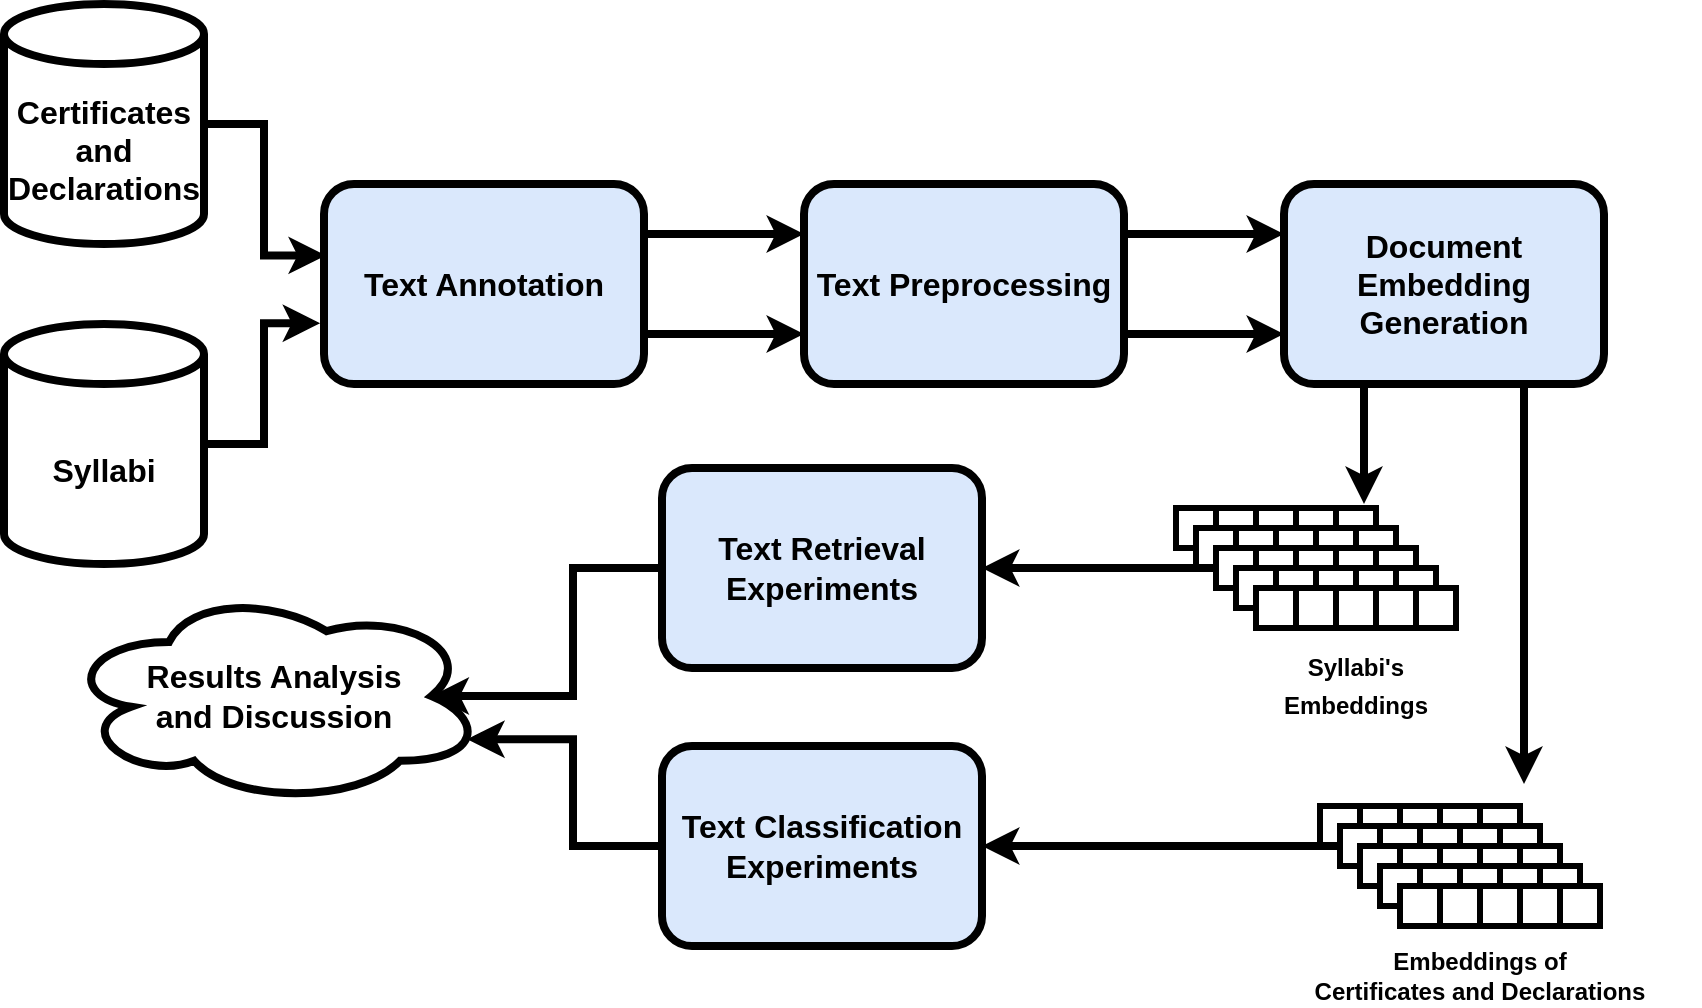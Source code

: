 <mxfile version="22.1.7" type="github">
  <diagram id="C5RBs43oDa-KdzZeNtuy" name="Page-1">
    <mxGraphModel dx="1364" dy="795" grid="1" gridSize="10" guides="1" tooltips="1" connect="1" arrows="1" fold="1" page="1" pageScale="1" pageWidth="827" pageHeight="1169" math="0" shadow="0">
      <root>
        <mxCell id="WIyWlLk6GJQsqaUBKTNV-0" />
        <mxCell id="WIyWlLk6GJQsqaUBKTNV-1" parent="WIyWlLk6GJQsqaUBKTNV-0" />
        <mxCell id="A8sizdN1FHd-sE4lPlB5-17" style="edgeStyle=orthogonalEdgeStyle;rounded=0;orthogonalLoop=1;jettySize=auto;html=1;exitX=1;exitY=0.25;exitDx=0;exitDy=0;entryX=0;entryY=0.25;entryDx=0;entryDy=0;strokeWidth=4;" edge="1" parent="WIyWlLk6GJQsqaUBKTNV-1" source="WIyWlLk6GJQsqaUBKTNV-3" target="A8sizdN1FHd-sE4lPlB5-16">
          <mxGeometry relative="1" as="geometry" />
        </mxCell>
        <mxCell id="A8sizdN1FHd-sE4lPlB5-18" style="edgeStyle=orthogonalEdgeStyle;rounded=0;orthogonalLoop=1;jettySize=auto;html=1;exitX=1;exitY=0.75;exitDx=0;exitDy=0;entryX=0;entryY=0.75;entryDx=0;entryDy=0;strokeWidth=4;" edge="1" parent="WIyWlLk6GJQsqaUBKTNV-1" source="WIyWlLk6GJQsqaUBKTNV-3" target="A8sizdN1FHd-sE4lPlB5-16">
          <mxGeometry relative="1" as="geometry" />
        </mxCell>
        <mxCell id="WIyWlLk6GJQsqaUBKTNV-3" value="Text Annotation" style="rounded=1;whiteSpace=wrap;html=1;fontSize=16;glass=0;strokeWidth=4;shadow=0;fillColor=#dae8fc;strokeColor=#000000;fontStyle=1" parent="WIyWlLk6GJQsqaUBKTNV-1" vertex="1">
          <mxGeometry x="200" y="120" width="160" height="100" as="geometry" />
        </mxCell>
        <mxCell id="A8sizdN1FHd-sE4lPlB5-9" style="edgeStyle=orthogonalEdgeStyle;rounded=0;orthogonalLoop=1;jettySize=auto;html=1;entryX=0.006;entryY=0.357;entryDx=0;entryDy=0;entryPerimeter=0;strokeWidth=4;" edge="1" parent="WIyWlLk6GJQsqaUBKTNV-1" source="A8sizdN1FHd-sE4lPlB5-0" target="WIyWlLk6GJQsqaUBKTNV-3">
          <mxGeometry relative="1" as="geometry">
            <mxPoint x="190" y="150" as="targetPoint" />
          </mxGeometry>
        </mxCell>
        <mxCell id="A8sizdN1FHd-sE4lPlB5-0" value="&lt;div style=&quot;font-size: 16px;&quot;&gt;Certificates&lt;/div&gt;&lt;div style=&quot;font-size: 16px;&quot;&gt;and Declarations&lt;br style=&quot;font-size: 16px;&quot;&gt;&lt;/div&gt;" style="shape=cylinder3;whiteSpace=wrap;html=1;boundedLbl=1;backgroundOutline=1;size=15;fontSize=16;fontStyle=1;strokeWidth=4;" vertex="1" parent="WIyWlLk6GJQsqaUBKTNV-1">
          <mxGeometry x="40" y="30" width="100" height="120" as="geometry" />
        </mxCell>
        <mxCell id="A8sizdN1FHd-sE4lPlB5-2" value="Syllabi" style="shape=cylinder3;whiteSpace=wrap;html=1;boundedLbl=1;backgroundOutline=1;size=15;fontSize=16;fontStyle=1;strokeWidth=4;" vertex="1" parent="WIyWlLk6GJQsqaUBKTNV-1">
          <mxGeometry x="40" y="190" width="100" height="120" as="geometry" />
        </mxCell>
        <mxCell id="A8sizdN1FHd-sE4lPlB5-138" style="edgeStyle=orthogonalEdgeStyle;rounded=0;orthogonalLoop=1;jettySize=auto;html=1;exitX=0.75;exitY=1;exitDx=0;exitDy=0;strokeWidth=4;" edge="1" parent="WIyWlLk6GJQsqaUBKTNV-1" source="A8sizdN1FHd-sE4lPlB5-6">
          <mxGeometry relative="1" as="geometry">
            <mxPoint x="800" y="420" as="targetPoint" />
          </mxGeometry>
        </mxCell>
        <mxCell id="A8sizdN1FHd-sE4lPlB5-139" style="edgeStyle=orthogonalEdgeStyle;rounded=0;orthogonalLoop=1;jettySize=auto;html=1;exitX=0.25;exitY=1;exitDx=0;exitDy=0;strokeWidth=4;" edge="1" parent="WIyWlLk6GJQsqaUBKTNV-1" source="A8sizdN1FHd-sE4lPlB5-6">
          <mxGeometry relative="1" as="geometry">
            <mxPoint x="720" y="280" as="targetPoint" />
          </mxGeometry>
        </mxCell>
        <mxCell id="A8sizdN1FHd-sE4lPlB5-6" value="&lt;div&gt;Document Embedding&lt;/div&gt;&lt;div&gt;Generation&lt;br&gt;&lt;/div&gt;" style="rounded=1;whiteSpace=wrap;html=1;fontSize=16;glass=0;strokeWidth=4;shadow=0;fillColor=#dae8fc;strokeColor=#000000;fontStyle=1" vertex="1" parent="WIyWlLk6GJQsqaUBKTNV-1">
          <mxGeometry x="680" y="120" width="160" height="100" as="geometry" />
        </mxCell>
        <mxCell id="A8sizdN1FHd-sE4lPlB5-10" style="edgeStyle=orthogonalEdgeStyle;rounded=0;orthogonalLoop=1;jettySize=auto;html=1;entryX=-0.012;entryY=0.696;entryDx=0;entryDy=0;entryPerimeter=0;strokeWidth=4;" edge="1" parent="WIyWlLk6GJQsqaUBKTNV-1" source="A8sizdN1FHd-sE4lPlB5-2" target="WIyWlLk6GJQsqaUBKTNV-3">
          <mxGeometry relative="1" as="geometry" />
        </mxCell>
        <mxCell id="A8sizdN1FHd-sE4lPlB5-20" style="edgeStyle=orthogonalEdgeStyle;rounded=0;orthogonalLoop=1;jettySize=auto;html=1;exitX=1;exitY=0.25;exitDx=0;exitDy=0;entryX=0;entryY=0.25;entryDx=0;entryDy=0;strokeWidth=4;" edge="1" parent="WIyWlLk6GJQsqaUBKTNV-1" source="A8sizdN1FHd-sE4lPlB5-16" target="A8sizdN1FHd-sE4lPlB5-6">
          <mxGeometry relative="1" as="geometry" />
        </mxCell>
        <mxCell id="A8sizdN1FHd-sE4lPlB5-21" style="edgeStyle=orthogonalEdgeStyle;rounded=0;orthogonalLoop=1;jettySize=auto;html=1;exitX=1;exitY=0.75;exitDx=0;exitDy=0;entryX=0;entryY=0.75;entryDx=0;entryDy=0;strokeWidth=4;" edge="1" parent="WIyWlLk6GJQsqaUBKTNV-1" source="A8sizdN1FHd-sE4lPlB5-16" target="A8sizdN1FHd-sE4lPlB5-6">
          <mxGeometry relative="1" as="geometry" />
        </mxCell>
        <mxCell id="A8sizdN1FHd-sE4lPlB5-16" value="Text Preprocessing" style="rounded=1;whiteSpace=wrap;html=1;fontSize=16;glass=0;strokeWidth=4;shadow=0;fillColor=#dae8fc;strokeColor=#000000;fontStyle=1" vertex="1" parent="WIyWlLk6GJQsqaUBKTNV-1">
          <mxGeometry x="440" y="120" width="160" height="100" as="geometry" />
        </mxCell>
        <mxCell id="A8sizdN1FHd-sE4lPlB5-22" value="" style="rounded=0;whiteSpace=wrap;html=1;strokeWidth=3;" vertex="1" parent="WIyWlLk6GJQsqaUBKTNV-1">
          <mxGeometry x="698" y="431" width="20" height="20" as="geometry" />
        </mxCell>
        <mxCell id="A8sizdN1FHd-sE4lPlB5-47" value="" style="rounded=0;whiteSpace=wrap;html=1;strokeWidth=3;" vertex="1" parent="WIyWlLk6GJQsqaUBKTNV-1">
          <mxGeometry x="718" y="431" width="20" height="20" as="geometry" />
        </mxCell>
        <mxCell id="A8sizdN1FHd-sE4lPlB5-48" value="" style="rounded=0;whiteSpace=wrap;html=1;strokeWidth=3;" vertex="1" parent="WIyWlLk6GJQsqaUBKTNV-1">
          <mxGeometry x="738" y="431" width="20" height="20" as="geometry" />
        </mxCell>
        <mxCell id="A8sizdN1FHd-sE4lPlB5-50" value="" style="rounded=0;whiteSpace=wrap;html=1;strokeWidth=3;" vertex="1" parent="WIyWlLk6GJQsqaUBKTNV-1">
          <mxGeometry x="758" y="431" width="20" height="20" as="geometry" />
        </mxCell>
        <mxCell id="A8sizdN1FHd-sE4lPlB5-51" value="" style="rounded=0;whiteSpace=wrap;html=1;strokeWidth=3;" vertex="1" parent="WIyWlLk6GJQsqaUBKTNV-1">
          <mxGeometry x="778" y="431" width="20" height="20" as="geometry" />
        </mxCell>
        <mxCell id="A8sizdN1FHd-sE4lPlB5-135" style="edgeStyle=orthogonalEdgeStyle;rounded=0;orthogonalLoop=1;jettySize=auto;html=1;entryX=1;entryY=0.5;entryDx=0;entryDy=0;strokeWidth=4;" edge="1" parent="WIyWlLk6GJQsqaUBKTNV-1" source="A8sizdN1FHd-sE4lPlB5-83" target="A8sizdN1FHd-sE4lPlB5-129">
          <mxGeometry relative="1" as="geometry">
            <mxPoint x="620" y="451" as="targetPoint" />
          </mxGeometry>
        </mxCell>
        <mxCell id="A8sizdN1FHd-sE4lPlB5-83" value="" style="rounded=0;whiteSpace=wrap;html=1;strokeWidth=3;" vertex="1" parent="WIyWlLk6GJQsqaUBKTNV-1">
          <mxGeometry x="708" y="441" width="20" height="20" as="geometry" />
        </mxCell>
        <mxCell id="A8sizdN1FHd-sE4lPlB5-84" value="" style="rounded=0;whiteSpace=wrap;html=1;strokeWidth=3;" vertex="1" parent="WIyWlLk6GJQsqaUBKTNV-1">
          <mxGeometry x="728" y="441" width="20" height="20" as="geometry" />
        </mxCell>
        <mxCell id="A8sizdN1FHd-sE4lPlB5-85" value="" style="rounded=0;whiteSpace=wrap;html=1;strokeWidth=3;" vertex="1" parent="WIyWlLk6GJQsqaUBKTNV-1">
          <mxGeometry x="748" y="441" width="20" height="20" as="geometry" />
        </mxCell>
        <mxCell id="A8sizdN1FHd-sE4lPlB5-86" value="" style="rounded=0;whiteSpace=wrap;html=1;strokeWidth=3;" vertex="1" parent="WIyWlLk6GJQsqaUBKTNV-1">
          <mxGeometry x="768" y="441" width="20" height="20" as="geometry" />
        </mxCell>
        <mxCell id="A8sizdN1FHd-sE4lPlB5-87" value="" style="rounded=0;whiteSpace=wrap;html=1;strokeWidth=3;" vertex="1" parent="WIyWlLk6GJQsqaUBKTNV-1">
          <mxGeometry x="788" y="441" width="20" height="20" as="geometry" />
        </mxCell>
        <mxCell id="A8sizdN1FHd-sE4lPlB5-88" value="" style="rounded=0;whiteSpace=wrap;html=1;strokeWidth=3;" vertex="1" parent="WIyWlLk6GJQsqaUBKTNV-1">
          <mxGeometry x="718" y="451" width="20" height="20" as="geometry" />
        </mxCell>
        <mxCell id="A8sizdN1FHd-sE4lPlB5-89" value="" style="rounded=0;whiteSpace=wrap;html=1;strokeWidth=3;" vertex="1" parent="WIyWlLk6GJQsqaUBKTNV-1">
          <mxGeometry x="738" y="451" width="20" height="20" as="geometry" />
        </mxCell>
        <mxCell id="A8sizdN1FHd-sE4lPlB5-90" value="" style="rounded=0;whiteSpace=wrap;html=1;strokeWidth=3;" vertex="1" parent="WIyWlLk6GJQsqaUBKTNV-1">
          <mxGeometry x="758" y="451" width="20" height="20" as="geometry" />
        </mxCell>
        <mxCell id="A8sizdN1FHd-sE4lPlB5-91" value="" style="rounded=0;whiteSpace=wrap;html=1;strokeWidth=3;" vertex="1" parent="WIyWlLk6GJQsqaUBKTNV-1">
          <mxGeometry x="778" y="451" width="20" height="20" as="geometry" />
        </mxCell>
        <mxCell id="A8sizdN1FHd-sE4lPlB5-92" value="" style="rounded=0;whiteSpace=wrap;html=1;strokeWidth=3;" vertex="1" parent="WIyWlLk6GJQsqaUBKTNV-1">
          <mxGeometry x="798" y="451" width="20" height="20" as="geometry" />
        </mxCell>
        <mxCell id="A8sizdN1FHd-sE4lPlB5-93" value="" style="rounded=0;whiteSpace=wrap;html=1;strokeWidth=3;" vertex="1" parent="WIyWlLk6GJQsqaUBKTNV-1">
          <mxGeometry x="728" y="461" width="20" height="20" as="geometry" />
        </mxCell>
        <mxCell id="A8sizdN1FHd-sE4lPlB5-94" value="" style="rounded=0;whiteSpace=wrap;html=1;strokeWidth=3;" vertex="1" parent="WIyWlLk6GJQsqaUBKTNV-1">
          <mxGeometry x="748" y="461" width="20" height="20" as="geometry" />
        </mxCell>
        <mxCell id="A8sizdN1FHd-sE4lPlB5-95" value="" style="rounded=0;whiteSpace=wrap;html=1;strokeWidth=3;" vertex="1" parent="WIyWlLk6GJQsqaUBKTNV-1">
          <mxGeometry x="768" y="461" width="20" height="20" as="geometry" />
        </mxCell>
        <mxCell id="A8sizdN1FHd-sE4lPlB5-96" value="" style="rounded=0;whiteSpace=wrap;html=1;strokeWidth=3;" vertex="1" parent="WIyWlLk6GJQsqaUBKTNV-1">
          <mxGeometry x="788" y="461" width="20" height="20" as="geometry" />
        </mxCell>
        <mxCell id="A8sizdN1FHd-sE4lPlB5-97" value="" style="rounded=0;whiteSpace=wrap;html=1;strokeWidth=3;" vertex="1" parent="WIyWlLk6GJQsqaUBKTNV-1">
          <mxGeometry x="808" y="461" width="20" height="20" as="geometry" />
        </mxCell>
        <mxCell id="A8sizdN1FHd-sE4lPlB5-98" value="" style="rounded=0;whiteSpace=wrap;html=1;strokeWidth=3;" vertex="1" parent="WIyWlLk6GJQsqaUBKTNV-1">
          <mxGeometry x="738" y="471" width="20" height="20" as="geometry" />
        </mxCell>
        <mxCell id="A8sizdN1FHd-sE4lPlB5-99" value="" style="rounded=0;whiteSpace=wrap;html=1;strokeWidth=3;" vertex="1" parent="WIyWlLk6GJQsqaUBKTNV-1">
          <mxGeometry x="758" y="471" width="20" height="20" as="geometry" />
        </mxCell>
        <mxCell id="A8sizdN1FHd-sE4lPlB5-100" value="" style="rounded=0;whiteSpace=wrap;html=1;strokeWidth=3;" vertex="1" parent="WIyWlLk6GJQsqaUBKTNV-1">
          <mxGeometry x="778" y="471" width="20" height="20" as="geometry" />
        </mxCell>
        <mxCell id="A8sizdN1FHd-sE4lPlB5-101" value="" style="rounded=0;whiteSpace=wrap;html=1;strokeWidth=3;" vertex="1" parent="WIyWlLk6GJQsqaUBKTNV-1">
          <mxGeometry x="798" y="471" width="20" height="20" as="geometry" />
        </mxCell>
        <mxCell id="A8sizdN1FHd-sE4lPlB5-102" value="" style="rounded=0;whiteSpace=wrap;html=1;strokeWidth=3;" vertex="1" parent="WIyWlLk6GJQsqaUBKTNV-1">
          <mxGeometry x="818" y="471" width="20" height="20" as="geometry" />
        </mxCell>
        <mxCell id="A8sizdN1FHd-sE4lPlB5-103" value="" style="rounded=0;whiteSpace=wrap;html=1;strokeWidth=3;" vertex="1" parent="WIyWlLk6GJQsqaUBKTNV-1">
          <mxGeometry x="626" y="282" width="20" height="20" as="geometry" />
        </mxCell>
        <mxCell id="A8sizdN1FHd-sE4lPlB5-104" value="" style="rounded=0;whiteSpace=wrap;html=1;strokeWidth=3;" vertex="1" parent="WIyWlLk6GJQsqaUBKTNV-1">
          <mxGeometry x="646" y="282" width="20" height="20" as="geometry" />
        </mxCell>
        <mxCell id="A8sizdN1FHd-sE4lPlB5-105" value="" style="rounded=0;whiteSpace=wrap;html=1;strokeWidth=3;" vertex="1" parent="WIyWlLk6GJQsqaUBKTNV-1">
          <mxGeometry x="666" y="282" width="20" height="20" as="geometry" />
        </mxCell>
        <mxCell id="A8sizdN1FHd-sE4lPlB5-106" value="" style="rounded=0;whiteSpace=wrap;html=1;strokeWidth=3;" vertex="1" parent="WIyWlLk6GJQsqaUBKTNV-1">
          <mxGeometry x="686" y="282" width="20" height="20" as="geometry" />
        </mxCell>
        <mxCell id="A8sizdN1FHd-sE4lPlB5-107" value="" style="rounded=0;whiteSpace=wrap;html=1;strokeWidth=3;" vertex="1" parent="WIyWlLk6GJQsqaUBKTNV-1">
          <mxGeometry x="706" y="282" width="20" height="20" as="geometry" />
        </mxCell>
        <mxCell id="A8sizdN1FHd-sE4lPlB5-108" value="" style="rounded=0;whiteSpace=wrap;html=1;strokeWidth=3;" vertex="1" parent="WIyWlLk6GJQsqaUBKTNV-1">
          <mxGeometry x="636" y="292" width="20" height="20" as="geometry" />
        </mxCell>
        <mxCell id="A8sizdN1FHd-sE4lPlB5-109" value="" style="rounded=0;whiteSpace=wrap;html=1;strokeWidth=3;" vertex="1" parent="WIyWlLk6GJQsqaUBKTNV-1">
          <mxGeometry x="656" y="292" width="20" height="20" as="geometry" />
        </mxCell>
        <mxCell id="A8sizdN1FHd-sE4lPlB5-110" value="" style="rounded=0;whiteSpace=wrap;html=1;strokeWidth=3;" vertex="1" parent="WIyWlLk6GJQsqaUBKTNV-1">
          <mxGeometry x="676" y="292" width="20" height="20" as="geometry" />
        </mxCell>
        <mxCell id="A8sizdN1FHd-sE4lPlB5-111" value="" style="rounded=0;whiteSpace=wrap;html=1;strokeWidth=3;" vertex="1" parent="WIyWlLk6GJQsqaUBKTNV-1">
          <mxGeometry x="696" y="292" width="20" height="20" as="geometry" />
        </mxCell>
        <mxCell id="A8sizdN1FHd-sE4lPlB5-112" value="" style="rounded=0;whiteSpace=wrap;html=1;strokeWidth=3;" vertex="1" parent="WIyWlLk6GJQsqaUBKTNV-1">
          <mxGeometry x="716" y="292" width="20" height="20" as="geometry" />
        </mxCell>
        <mxCell id="A8sizdN1FHd-sE4lPlB5-137" style="edgeStyle=orthogonalEdgeStyle;rounded=0;orthogonalLoop=1;jettySize=auto;html=1;entryX=1;entryY=0.5;entryDx=0;entryDy=0;strokeWidth=4;" edge="1" parent="WIyWlLk6GJQsqaUBKTNV-1" source="A8sizdN1FHd-sE4lPlB5-113" target="A8sizdN1FHd-sE4lPlB5-128">
          <mxGeometry relative="1" as="geometry" />
        </mxCell>
        <mxCell id="A8sizdN1FHd-sE4lPlB5-113" value="" style="rounded=0;whiteSpace=wrap;html=1;strokeWidth=3;" vertex="1" parent="WIyWlLk6GJQsqaUBKTNV-1">
          <mxGeometry x="646" y="302" width="20" height="20" as="geometry" />
        </mxCell>
        <mxCell id="A8sizdN1FHd-sE4lPlB5-114" value="" style="rounded=0;whiteSpace=wrap;html=1;strokeWidth=3;" vertex="1" parent="WIyWlLk6GJQsqaUBKTNV-1">
          <mxGeometry x="666" y="302" width="20" height="20" as="geometry" />
        </mxCell>
        <mxCell id="A8sizdN1FHd-sE4lPlB5-115" value="" style="rounded=0;whiteSpace=wrap;html=1;strokeWidth=3;" vertex="1" parent="WIyWlLk6GJQsqaUBKTNV-1">
          <mxGeometry x="686" y="302" width="20" height="20" as="geometry" />
        </mxCell>
        <mxCell id="A8sizdN1FHd-sE4lPlB5-116" value="" style="rounded=0;whiteSpace=wrap;html=1;strokeWidth=3;" vertex="1" parent="WIyWlLk6GJQsqaUBKTNV-1">
          <mxGeometry x="706" y="302" width="20" height="20" as="geometry" />
        </mxCell>
        <mxCell id="A8sizdN1FHd-sE4lPlB5-117" value="" style="rounded=0;whiteSpace=wrap;html=1;strokeWidth=3;" vertex="1" parent="WIyWlLk6GJQsqaUBKTNV-1">
          <mxGeometry x="726" y="302" width="20" height="20" as="geometry" />
        </mxCell>
        <mxCell id="A8sizdN1FHd-sE4lPlB5-118" value="" style="rounded=0;whiteSpace=wrap;html=1;strokeWidth=3;" vertex="1" parent="WIyWlLk6GJQsqaUBKTNV-1">
          <mxGeometry x="656" y="312" width="20" height="20" as="geometry" />
        </mxCell>
        <mxCell id="A8sizdN1FHd-sE4lPlB5-119" value="" style="rounded=0;whiteSpace=wrap;html=1;strokeWidth=3;" vertex="1" parent="WIyWlLk6GJQsqaUBKTNV-1">
          <mxGeometry x="676" y="312" width="20" height="20" as="geometry" />
        </mxCell>
        <mxCell id="A8sizdN1FHd-sE4lPlB5-120" value="" style="rounded=0;whiteSpace=wrap;html=1;strokeWidth=3;" vertex="1" parent="WIyWlLk6GJQsqaUBKTNV-1">
          <mxGeometry x="696" y="312" width="20" height="20" as="geometry" />
        </mxCell>
        <mxCell id="A8sizdN1FHd-sE4lPlB5-121" value="" style="rounded=0;whiteSpace=wrap;html=1;strokeWidth=3;" vertex="1" parent="WIyWlLk6GJQsqaUBKTNV-1">
          <mxGeometry x="716" y="312" width="20" height="20" as="geometry" />
        </mxCell>
        <mxCell id="A8sizdN1FHd-sE4lPlB5-122" value="" style="rounded=0;whiteSpace=wrap;html=1;strokeWidth=3;" vertex="1" parent="WIyWlLk6GJQsqaUBKTNV-1">
          <mxGeometry x="736" y="312" width="20" height="20" as="geometry" />
        </mxCell>
        <mxCell id="A8sizdN1FHd-sE4lPlB5-123" value="" style="rounded=0;whiteSpace=wrap;html=1;strokeWidth=3;" vertex="1" parent="WIyWlLk6GJQsqaUBKTNV-1">
          <mxGeometry x="666" y="322" width="20" height="20" as="geometry" />
        </mxCell>
        <mxCell id="A8sizdN1FHd-sE4lPlB5-124" value="" style="rounded=0;whiteSpace=wrap;html=1;strokeWidth=3;" vertex="1" parent="WIyWlLk6GJQsqaUBKTNV-1">
          <mxGeometry x="686" y="322" width="20" height="20" as="geometry" />
        </mxCell>
        <mxCell id="A8sizdN1FHd-sE4lPlB5-125" value="" style="rounded=0;whiteSpace=wrap;html=1;strokeWidth=3;" vertex="1" parent="WIyWlLk6GJQsqaUBKTNV-1">
          <mxGeometry x="706" y="322" width="20" height="20" as="geometry" />
        </mxCell>
        <mxCell id="A8sizdN1FHd-sE4lPlB5-126" value="" style="rounded=0;whiteSpace=wrap;html=1;strokeWidth=3;" vertex="1" parent="WIyWlLk6GJQsqaUBKTNV-1">
          <mxGeometry x="726" y="322" width="20" height="20" as="geometry" />
        </mxCell>
        <mxCell id="A8sizdN1FHd-sE4lPlB5-127" value="" style="rounded=0;whiteSpace=wrap;html=1;strokeWidth=3;" vertex="1" parent="WIyWlLk6GJQsqaUBKTNV-1">
          <mxGeometry x="746" y="322" width="20" height="20" as="geometry" />
        </mxCell>
        <mxCell id="A8sizdN1FHd-sE4lPlB5-128" value="&lt;div&gt;Text Retrieval&lt;/div&gt;&lt;div&gt;Experiments&lt;br&gt;&lt;/div&gt;" style="rounded=1;whiteSpace=wrap;html=1;fontSize=16;glass=0;strokeWidth=4;shadow=0;fillColor=#dae8fc;strokeColor=#000000;fontStyle=1" vertex="1" parent="WIyWlLk6GJQsqaUBKTNV-1">
          <mxGeometry x="369" y="262" width="160" height="100" as="geometry" />
        </mxCell>
        <mxCell id="A8sizdN1FHd-sE4lPlB5-129" value="&lt;div&gt;Text Classification&lt;/div&gt;&lt;div&gt;Experiments&lt;br&gt;&lt;/div&gt;" style="rounded=1;whiteSpace=wrap;html=1;fontSize=16;glass=0;strokeWidth=4;shadow=0;fillColor=#dae8fc;strokeColor=#000000;fontStyle=1" vertex="1" parent="WIyWlLk6GJQsqaUBKTNV-1">
          <mxGeometry x="369" y="401" width="160" height="100" as="geometry" />
        </mxCell>
        <mxCell id="A8sizdN1FHd-sE4lPlB5-130" value="&lt;div style=&quot;font-size: 12px;&quot;&gt;&lt;font style=&quot;font-size: 12px;&quot;&gt;Embeddings of&lt;/font&gt;&lt;/div&gt;&lt;div style=&quot;font-size: 12px;&quot;&gt;&lt;font style=&quot;font-size: 12px;&quot;&gt;Certificates and Declarations&lt;font style=&quot;font-size: 12px;&quot;&gt;&lt;br&gt;&lt;/font&gt;&lt;/font&gt;&lt;/div&gt;" style="text;html=1;strokeColor=none;fillColor=none;align=center;verticalAlign=middle;whiteSpace=wrap;rounded=0;fontSize=16;fontStyle=1" vertex="1" parent="WIyWlLk6GJQsqaUBKTNV-1">
          <mxGeometry x="668" y="501" width="220" height="30" as="geometry" />
        </mxCell>
        <mxCell id="A8sizdN1FHd-sE4lPlB5-131" value="&lt;div&gt;&lt;font style=&quot;font-size: 12px;&quot;&gt;Syllabi&#39;s&lt;/font&gt;&lt;/div&gt;&lt;div&gt;&lt;font style=&quot;font-size: 12px;&quot;&gt;Embeddings&lt;/font&gt;&lt;/div&gt;&lt;div style=&quot;font-size: 12px;&quot;&gt;&lt;br&gt;&lt;/div&gt;" style="text;html=1;strokeColor=none;fillColor=none;align=center;verticalAlign=middle;whiteSpace=wrap;rounded=0;fontSize=16;fontStyle=1" vertex="1" parent="WIyWlLk6GJQsqaUBKTNV-1">
          <mxGeometry x="606" y="362" width="220" height="30" as="geometry" />
        </mxCell>
        <mxCell id="A8sizdN1FHd-sE4lPlB5-141" value="&lt;div style=&quot;font-size: 16px;&quot;&gt;Results Analysis&lt;/div&gt;&lt;div style=&quot;font-size: 16px;&quot;&gt;and Discussion&lt;br style=&quot;font-size: 16px;&quot;&gt;&lt;/div&gt;" style="ellipse;shape=cloud;whiteSpace=wrap;html=1;strokeWidth=4;fontSize=16;fontStyle=1" vertex="1" parent="WIyWlLk6GJQsqaUBKTNV-1">
          <mxGeometry x="70" y="322" width="210" height="108" as="geometry" />
        </mxCell>
        <mxCell id="A8sizdN1FHd-sE4lPlB5-142" style="edgeStyle=orthogonalEdgeStyle;rounded=0;orthogonalLoop=1;jettySize=auto;html=1;entryX=0.875;entryY=0.5;entryDx=0;entryDy=0;entryPerimeter=0;strokeWidth=4;" edge="1" parent="WIyWlLk6GJQsqaUBKTNV-1" source="A8sizdN1FHd-sE4lPlB5-128" target="A8sizdN1FHd-sE4lPlB5-141">
          <mxGeometry relative="1" as="geometry" />
        </mxCell>
        <mxCell id="A8sizdN1FHd-sE4lPlB5-145" style="edgeStyle=orthogonalEdgeStyle;rounded=0;orthogonalLoop=1;jettySize=auto;html=1;entryX=0.96;entryY=0.7;entryDx=0;entryDy=0;entryPerimeter=0;strokeWidth=4;" edge="1" parent="WIyWlLk6GJQsqaUBKTNV-1" source="A8sizdN1FHd-sE4lPlB5-129" target="A8sizdN1FHd-sE4lPlB5-141">
          <mxGeometry relative="1" as="geometry" />
        </mxCell>
      </root>
    </mxGraphModel>
  </diagram>
</mxfile>
